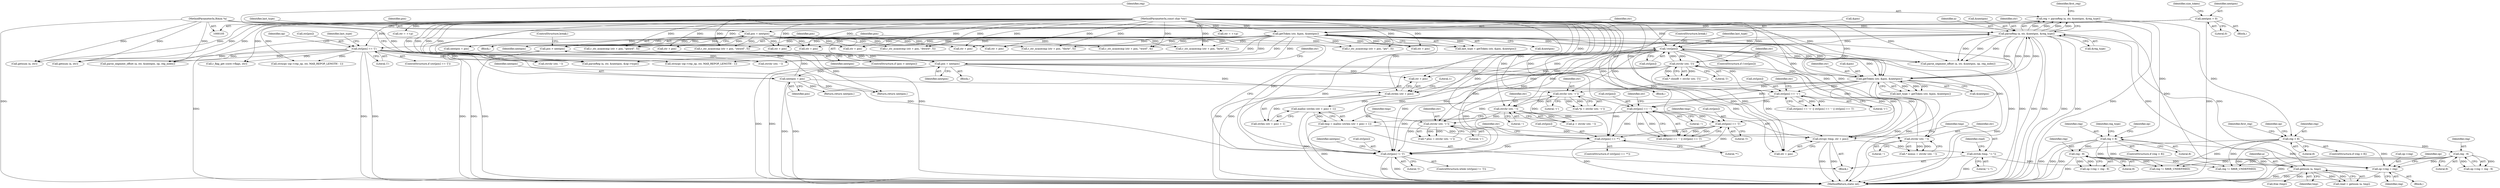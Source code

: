 digraph "0_radare2_9b46d38dd3c4de6048a488b655c7319f845af185@pointer" {
"1000554" [label="(Call,op->reg = reg)"];
"1000515" [label="(Call,reg > 8)"];
"1000497" [label="(Call,reg = parseReg (a, str, &nextpos, &reg_type))"];
"1000499" [label="(Call,parseReg (a, str, &nextpos, &reg_type))"];
"1000692" [label="(Call,getnum (a, tmp))"];
"1000106" [label="(MethodParameterIn,RAsm *a)"];
"1000686" [label="(Call,strtok (tmp, \"+-\"))"];
"1000681" [label="(Call,strcpy (tmp, str + pos))"];
"1000672" [label="(Call,tmp = malloc (strlen (str + pos) + 1))"];
"1000674" [label="(Call,malloc (strlen (str + pos) + 1))"];
"1000676" [label="(Call,strlen (str + pos))"];
"1000649" [label="(Call,strchr (str, ']'))"];
"1000643" [label="(Call,strchr (str, '-'))"];
"1000637" [label="(Call,strchr (str, '+'))"];
"1000622" [label="(Call,strchr (str, '-'))"];
"1000377" [label="(Call,!str[pos])"];
"1000385" [label="(Call,getToken (str, &pos, &nextpos))"];
"1000107" [label="(MethodParameterIn,const char *str)"];
"1000142" [label="(Call,getToken (str, &pos, &nextpos))"];
"1000361" [label="(Call,str[pos] != ']')"];
"1000468" [label="(Call,str[pos] == '*')"];
"1000404" [label="(Call,str[pos] == '-')"];
"1000398" [label="(Call,str[pos] == '+')"];
"1000409" [label="(Call,str[pos] == ']')"];
"1000314" [label="(Call,str[pos] == '[')"];
"1000608" [label="(Call,strchr (str, '+'))"];
"1000373" [label="(Call,pos = nextpos)"];
"1000368" [label="(Call,pos > nextpos)"];
"1000137" [label="(Call,pos = nextpos)"];
"1000113" [label="(Call,nextpos = 0)"];
"1000494" [label="(Call,nextpos = pos)"];
"1000528" [label="(Call,reg - 9)"];
"1000544" [label="(Call,reg - 9)"];
"1000536" [label="(Call,reg > 8)"];
"1000641" [label="(Call,* minus = strchr (str, '-'))"];
"1000624" [label="(Literal,'-')"];
"1000500" [label="(Identifier,a)"];
"1000939" [label="(Call,getnum (a, str))"];
"1000404" [label="(Call,str[pos] == '-')"];
"1000706" [label="(Call,nextpos = pos)"];
"1000142" [label="(Call,getToken (str, &pos, &nextpos))"];
"1000409" [label="(Call,str[pos] == ']')"];
"1000363" [label="(Identifier,str)"];
"1000468" [label="(Call,str[pos] == '*')"];
"1000637" [label="(Call,strchr (str, '+'))"];
"1000314" [label="(Call,str[pos] == '[')"];
"1000140" [label="(Call,last_type = getToken (str, &pos, &nextpos))"];
"1000687" [label="(Identifier,tmp)"];
"1000549" [label="(Identifier,reg_type)"];
"1000692" [label="(Call,getnum (a, tmp))"];
"1000386" [label="(Identifier,str)"];
"1000472" [label="(Literal,'*')"];
"1000672" [label="(Call,tmp = malloc (strlen (str + pos) + 1))"];
"1000497" [label="(Call,reg = parseReg (a, str, &nextpos, &reg_type))"];
"1000150" [label="(Call,r_str_ncasecmp (str + pos, \"ptr\", 3))"];
"1000411" [label="(Identifier,str)"];
"1000571" [label="(Return,return nextpos;)"];
"1000370" [label="(Identifier,nextpos)"];
"1000106" [label="(MethodParameterIn,RAsm *a)"];
"1000378" [label="(Call,str[pos])"];
"1000546" [label="(Literal,9)"];
"1000638" [label="(Identifier,str)"];
"1000413" [label="(Literal,']')"];
"1000644" [label="(Identifier,str)"];
"1000620" [label="(Call,p = strchr (str, '-'))"];
"1000368" [label="(Call,pos > nextpos)"];
"1000212" [label="(Call,str + pos)"];
"1000318" [label="(Literal,'[')"];
"1000690" [label="(Call,read = getnum (a, tmp))"];
"1000236" [label="(Call,r_str_ncasecmp (str + pos, \"qword\", 5))"];
"1000544" [label="(Call,reg - 9)"];
"1000610" [label="(Literal,'+')"];
"1000943" [label="(Identifier,nextpos)"];
"1000944" [label="(MethodReturn,static int)"];
"1000114" [label="(Identifier,nextpos)"];
"1000515" [label="(Call,reg > 8)"];
"1000385" [label="(Call,getToken (str, &pos, &nextpos))"];
"1000502" [label="(Call,&nextpos)"];
"1000868" [label="(Call,str = ++p)"];
"1000514" [label="(ControlStructure,if (reg > 8))"];
"1000555" [label="(Call,op->reg)"];
"1000141" [label="(Identifier,last_type)"];
"1000162" [label="(Call,str + pos)"];
"1000516" [label="(Identifier,reg)"];
"1000688" [label="(Literal,\"+-\")"];
"1000408" [label="(Literal,'-')"];
"1000673" [label="(Identifier,tmp)"];
"1000405" [label="(Call,str[pos])"];
"1000375" [label="(Identifier,nextpos)"];
"1000261" [label="(Call,r_str_ncasecmp (str + pos, \"oword\", 5))"];
"1000538" [label="(Literal,8)"];
"1000674" [label="(Call,malloc (strlen (str + pos) + 1))"];
"1000558" [label="(Identifier,reg)"];
"1000650" [label="(Identifier,str)"];
"1000469" [label="(Call,str[pos])"];
"1000608" [label="(Call,strchr (str, '+'))"];
"1000366" [label="(Block,)"];
"1000683" [label="(Call,str + pos)"];
"1000376" [label="(ControlStructure,if (!str[pos]))"];
"1000532" [label="(Identifier,first_reg)"];
"1000542" [label="(Identifier,op)"];
"1000639" [label="(Literal,'+')"];
"1000137" [label="(Call,pos = nextpos)"];
"1000536" [label="(Call,reg > 8)"];
"1000695" [label="(Call,free (tmp))"];
"1000507" [label="(Identifier,first_reg)"];
"1000501" [label="(Identifier,str)"];
"1000499" [label="(Call,parseReg (a, str, &nextpos, &reg_type))"];
"1000143" [label="(Identifier,str)"];
"1000682" [label="(Identifier,tmp)"];
"1000416" [label="(Call,reg != X86R_UNDEFINED)"];
"1000262" [label="(Call,str + pos)"];
"1000635" [label="(Call,* plus = strchr (str, '+'))"];
"1000365" [label="(Literal,']')"];
"1000694" [label="(Identifier,tmp)"];
"1000373" [label="(Call,pos = nextpos)"];
"1000781" [label="(Call,parse_segment_offset (a, str, &nextpos, op, reg_index))"];
"1000856" [label="(Call,strchr (str, '-'))"];
"1000138" [label="(Identifier,pos)"];
"1000237" [label="(Call,str + pos)"];
"1000119" [label="(Identifier,size_token)"];
"1000554" [label="(Call,op->reg = reg)"];
"1000323" [label="(Identifier,op)"];
"1000315" [label="(Call,str[pos])"];
"1000553" [label="(Block,)"];
"1000110" [label="(Block,)"];
"1000537" [label="(Identifier,reg)"];
"1000703" [label="(Identifier,last_type)"];
"1000504" [label="(Call,&reg_type)"];
"1000387" [label="(Call,&pos)"];
"1000545" [label="(Identifier,reg)"];
"1000374" [label="(Identifier,pos)"];
"1000151" [label="(Call,str + pos)"];
"1000113" [label="(Call,nextpos = 0)"];
"1000691" [label="(Identifier,read)"];
"1000741" [label="(Call,parseReg (a, str, &nextpos, &op->type))"];
"1000397" [label="(Call,str[pos] == '+' || str[pos] == '-' || str[pos] == ']')"];
"1000383" [label="(Call,last_type = getToken (str, &pos, &nextpos))"];
"1000496" [label="(Identifier,pos)"];
"1000645" [label="(Literal,'-')"];
"1000382" [label="(ControlStructure,break;)"];
"1000107" [label="(MethodParameterIn,const char *str)"];
"1000494" [label="(Call,nextpos = pos)"];
"1000498" [label="(Identifier,reg)"];
"1000495" [label="(Identifier,nextpos)"];
"1000211" [label="(Call,r_str_ncasecmp (str + pos, \"dword\", 5))"];
"1000287" [label="(Call,str + pos)"];
"1000530" [label="(Literal,9)"];
"1000367" [label="(ControlStructure,if (pos > nextpos))"];
"1000718" [label="(Call,strncpy (op->rep_op, str, MAX_REPOP_LENGTH - 1))"];
"1000564" [label="(Call,parse_segment_offset (a, str, &nextpos, op, reg_index))"];
"1000187" [label="(Call,str + pos)"];
"1000479" [label="(Block,)"];
"1000604" [label="(Block,)"];
"1000931" [label="(Call,str = ++p)"];
"1000360" [label="(ControlStructure,while (str[pos] != ']'))"];
"1000286" [label="(Call,r_str_ncasecmp (str + pos, \"tbyte\", 5))"];
"1000623" [label="(Identifier,str)"];
"1000146" [label="(Call,&nextpos)"];
"1000403" [label="(Call,str[pos] == '-' || str[pos] == ']')"];
"1000876" [label="(Call,getnum (a, str))"];
"1000693" [label="(Identifier,a)"];
"1000361" [label="(Call,str[pos] != ']')"];
"1000529" [label="(Identifier,reg)"];
"1000399" [label="(Call,str[pos])"];
"1000372" [label="(ControlStructure,break;)"];
"1000144" [label="(Call,&pos)"];
"1000680" [label="(Literal,1)"];
"1000384" [label="(Identifier,last_type)"];
"1000369" [label="(Identifier,pos)"];
"1000609" [label="(Identifier,str)"];
"1000681" [label="(Call,strcpy (tmp, str + pos))"];
"1000115" [label="(Literal,0)"];
"1000528" [label="(Call,reg - 9)"];
"1000186" [label="(Call,r_str_ncasecmp (str + pos, \"word\", 4))"];
"1000136" [label="(Block,)"];
"1000622" [label="(Call,strchr (str, '-'))"];
"1000161" [label="(Call,r_str_ncasecmp (str + pos, \"byte\", 4))"];
"1000675" [label="(Call,strlen (str + pos) + 1)"];
"1000467" [label="(ControlStructure,if (str[pos] == '*'))"];
"1000517" [label="(Literal,8)"];
"1000647" [label="(Call,* closeB = strchr (str, ']'))"];
"1000377" [label="(Call,!str[pos])"];
"1000406" [label="(Identifier,str)"];
"1000606" [label="(Call,*p = strchr (str, '+'))"];
"1000651" [label="(Literal,']')"];
"1000485" [label="(Call,reg != X86R_UNDEFINED)"];
"1000313" [label="(ControlStructure,if (str[pos] == '['))"];
"1000942" [label="(Return,return nextpos;)"];
"1000643" [label="(Call,strchr (str, '-'))"];
"1000398" [label="(Call,str[pos] == '+')"];
"1000561" [label="(Identifier,op)"];
"1000540" [label="(Call,op->reg = reg - 9)"];
"1000139" [label="(Identifier,nextpos)"];
"1000524" [label="(Call,op->reg = reg - 9)"];
"1000677" [label="(Call,str + pos)"];
"1000521" [label="(Identifier,op)"];
"1000535" [label="(ControlStructure,if (reg > 8))"];
"1000842" [label="(Call,r_flag_get (core->flags, str))"];
"1000410" [label="(Call,str[pos])"];
"1000389" [label="(Call,&nextpos)"];
"1000676" [label="(Call,strlen (str + pos))"];
"1000686" [label="(Call,strtok (tmp, \"+-\"))"];
"1000402" [label="(Literal,'+')"];
"1000919" [label="(Call,strchr (str, '-'))"];
"1000379" [label="(Identifier,str)"];
"1000649" [label="(Call,strchr (str, ']'))"];
"1000362" [label="(Call,str[pos])"];
"1000887" [label="(Call,strncpy (op->rep_op, str, MAX_REPOP_LENGTH - 1))"];
"1000554" -> "1000553"  [label="AST: "];
"1000554" -> "1000558"  [label="CFG: "];
"1000555" -> "1000554"  [label="AST: "];
"1000558" -> "1000554"  [label="AST: "];
"1000561" -> "1000554"  [label="CFG: "];
"1000554" -> "1000944"  [label="DDG: "];
"1000554" -> "1000944"  [label="DDG: "];
"1000515" -> "1000554"  [label="DDG: "];
"1000528" -> "1000554"  [label="DDG: "];
"1000544" -> "1000554"  [label="DDG: "];
"1000536" -> "1000554"  [label="DDG: "];
"1000515" -> "1000514"  [label="AST: "];
"1000515" -> "1000517"  [label="CFG: "];
"1000516" -> "1000515"  [label="AST: "];
"1000517" -> "1000515"  [label="AST: "];
"1000521" -> "1000515"  [label="CFG: "];
"1000532" -> "1000515"  [label="CFG: "];
"1000515" -> "1000944"  [label="DDG: "];
"1000515" -> "1000944"  [label="DDG: "];
"1000515" -> "1000416"  [label="DDG: "];
"1000515" -> "1000485"  [label="DDG: "];
"1000497" -> "1000515"  [label="DDG: "];
"1000515" -> "1000528"  [label="DDG: "];
"1000497" -> "1000479"  [label="AST: "];
"1000497" -> "1000499"  [label="CFG: "];
"1000498" -> "1000497"  [label="AST: "];
"1000499" -> "1000497"  [label="AST: "];
"1000507" -> "1000497"  [label="CFG: "];
"1000497" -> "1000944"  [label="DDG: "];
"1000499" -> "1000497"  [label="DDG: "];
"1000499" -> "1000497"  [label="DDG: "];
"1000499" -> "1000497"  [label="DDG: "];
"1000499" -> "1000497"  [label="DDG: "];
"1000497" -> "1000536"  [label="DDG: "];
"1000499" -> "1000504"  [label="CFG: "];
"1000500" -> "1000499"  [label="AST: "];
"1000501" -> "1000499"  [label="AST: "];
"1000502" -> "1000499"  [label="AST: "];
"1000504" -> "1000499"  [label="AST: "];
"1000499" -> "1000944"  [label="DDG: "];
"1000499" -> "1000944"  [label="DDG: "];
"1000499" -> "1000944"  [label="DDG: "];
"1000499" -> "1000944"  [label="DDG: "];
"1000499" -> "1000361"  [label="DDG: "];
"1000499" -> "1000377"  [label="DDG: "];
"1000499" -> "1000385"  [label="DDG: "];
"1000499" -> "1000385"  [label="DDG: "];
"1000692" -> "1000499"  [label="DDG: "];
"1000106" -> "1000499"  [label="DDG: "];
"1000377" -> "1000499"  [label="DDG: "];
"1000385" -> "1000499"  [label="DDG: "];
"1000385" -> "1000499"  [label="DDG: "];
"1000107" -> "1000499"  [label="DDG: "];
"1000499" -> "1000564"  [label="DDG: "];
"1000499" -> "1000564"  [label="DDG: "];
"1000499" -> "1000564"  [label="DDG: "];
"1000499" -> "1000692"  [label="DDG: "];
"1000692" -> "1000690"  [label="AST: "];
"1000692" -> "1000694"  [label="CFG: "];
"1000693" -> "1000692"  [label="AST: "];
"1000694" -> "1000692"  [label="AST: "];
"1000690" -> "1000692"  [label="CFG: "];
"1000692" -> "1000944"  [label="DDG: "];
"1000692" -> "1000690"  [label="DDG: "];
"1000692" -> "1000690"  [label="DDG: "];
"1000106" -> "1000692"  [label="DDG: "];
"1000686" -> "1000692"  [label="DDG: "];
"1000692" -> "1000695"  [label="DDG: "];
"1000106" -> "1000105"  [label="AST: "];
"1000106" -> "1000944"  [label="DDG: "];
"1000106" -> "1000564"  [label="DDG: "];
"1000106" -> "1000741"  [label="DDG: "];
"1000106" -> "1000781"  [label="DDG: "];
"1000106" -> "1000876"  [label="DDG: "];
"1000106" -> "1000939"  [label="DDG: "];
"1000686" -> "1000604"  [label="AST: "];
"1000686" -> "1000688"  [label="CFG: "];
"1000687" -> "1000686"  [label="AST: "];
"1000688" -> "1000686"  [label="AST: "];
"1000691" -> "1000686"  [label="CFG: "];
"1000686" -> "1000944"  [label="DDG: "];
"1000681" -> "1000686"  [label="DDG: "];
"1000681" -> "1000604"  [label="AST: "];
"1000681" -> "1000683"  [label="CFG: "];
"1000682" -> "1000681"  [label="AST: "];
"1000683" -> "1000681"  [label="AST: "];
"1000687" -> "1000681"  [label="CFG: "];
"1000681" -> "1000944"  [label="DDG: "];
"1000681" -> "1000944"  [label="DDG: "];
"1000672" -> "1000681"  [label="DDG: "];
"1000377" -> "1000681"  [label="DDG: "];
"1000107" -> "1000681"  [label="DDG: "];
"1000649" -> "1000681"  [label="DDG: "];
"1000373" -> "1000681"  [label="DDG: "];
"1000672" -> "1000604"  [label="AST: "];
"1000672" -> "1000674"  [label="CFG: "];
"1000673" -> "1000672"  [label="AST: "];
"1000674" -> "1000672"  [label="AST: "];
"1000682" -> "1000672"  [label="CFG: "];
"1000672" -> "1000944"  [label="DDG: "];
"1000674" -> "1000672"  [label="DDG: "];
"1000674" -> "1000675"  [label="CFG: "];
"1000675" -> "1000674"  [label="AST: "];
"1000674" -> "1000944"  [label="DDG: "];
"1000676" -> "1000674"  [label="DDG: "];
"1000676" -> "1000675"  [label="AST: "];
"1000676" -> "1000677"  [label="CFG: "];
"1000677" -> "1000676"  [label="AST: "];
"1000680" -> "1000676"  [label="CFG: "];
"1000676" -> "1000675"  [label="DDG: "];
"1000649" -> "1000676"  [label="DDG: "];
"1000377" -> "1000676"  [label="DDG: "];
"1000107" -> "1000676"  [label="DDG: "];
"1000373" -> "1000676"  [label="DDG: "];
"1000649" -> "1000647"  [label="AST: "];
"1000649" -> "1000651"  [label="CFG: "];
"1000650" -> "1000649"  [label="AST: "];
"1000651" -> "1000649"  [label="AST: "];
"1000647" -> "1000649"  [label="CFG: "];
"1000649" -> "1000361"  [label="DDG: "];
"1000649" -> "1000377"  [label="DDG: "];
"1000649" -> "1000385"  [label="DDG: "];
"1000649" -> "1000647"  [label="DDG: "];
"1000649" -> "1000647"  [label="DDG: "];
"1000643" -> "1000649"  [label="DDG: "];
"1000377" -> "1000649"  [label="DDG: "];
"1000107" -> "1000649"  [label="DDG: "];
"1000649" -> "1000677"  [label="DDG: "];
"1000649" -> "1000683"  [label="DDG: "];
"1000643" -> "1000641"  [label="AST: "];
"1000643" -> "1000645"  [label="CFG: "];
"1000644" -> "1000643"  [label="AST: "];
"1000645" -> "1000643"  [label="AST: "];
"1000641" -> "1000643"  [label="CFG: "];
"1000643" -> "1000641"  [label="DDG: "];
"1000643" -> "1000641"  [label="DDG: "];
"1000637" -> "1000643"  [label="DDG: "];
"1000377" -> "1000643"  [label="DDG: "];
"1000107" -> "1000643"  [label="DDG: "];
"1000637" -> "1000635"  [label="AST: "];
"1000637" -> "1000639"  [label="CFG: "];
"1000638" -> "1000637"  [label="AST: "];
"1000639" -> "1000637"  [label="AST: "];
"1000635" -> "1000637"  [label="CFG: "];
"1000637" -> "1000635"  [label="DDG: "];
"1000637" -> "1000635"  [label="DDG: "];
"1000622" -> "1000637"  [label="DDG: "];
"1000377" -> "1000637"  [label="DDG: "];
"1000608" -> "1000637"  [label="DDG: "];
"1000107" -> "1000637"  [label="DDG: "];
"1000622" -> "1000620"  [label="AST: "];
"1000622" -> "1000624"  [label="CFG: "];
"1000623" -> "1000622"  [label="AST: "];
"1000624" -> "1000622"  [label="AST: "];
"1000620" -> "1000622"  [label="CFG: "];
"1000622" -> "1000620"  [label="DDG: "];
"1000622" -> "1000620"  [label="DDG: "];
"1000377" -> "1000622"  [label="DDG: "];
"1000608" -> "1000622"  [label="DDG: "];
"1000107" -> "1000622"  [label="DDG: "];
"1000377" -> "1000376"  [label="AST: "];
"1000377" -> "1000378"  [label="CFG: "];
"1000378" -> "1000377"  [label="AST: "];
"1000382" -> "1000377"  [label="CFG: "];
"1000384" -> "1000377"  [label="CFG: "];
"1000377" -> "1000944"  [label="DDG: "];
"1000377" -> "1000944"  [label="DDG: "];
"1000377" -> "1000361"  [label="DDG: "];
"1000385" -> "1000377"  [label="DDG: "];
"1000361" -> "1000377"  [label="DDG: "];
"1000107" -> "1000377"  [label="DDG: "];
"1000142" -> "1000377"  [label="DDG: "];
"1000377" -> "1000385"  [label="DDG: "];
"1000377" -> "1000398"  [label="DDG: "];
"1000377" -> "1000564"  [label="DDG: "];
"1000377" -> "1000608"  [label="DDG: "];
"1000377" -> "1000677"  [label="DDG: "];
"1000377" -> "1000683"  [label="DDG: "];
"1000385" -> "1000383"  [label="AST: "];
"1000385" -> "1000389"  [label="CFG: "];
"1000386" -> "1000385"  [label="AST: "];
"1000387" -> "1000385"  [label="AST: "];
"1000389" -> "1000385"  [label="AST: "];
"1000383" -> "1000385"  [label="CFG: "];
"1000385" -> "1000944"  [label="DDG: "];
"1000385" -> "1000944"  [label="DDG: "];
"1000385" -> "1000944"  [label="DDG: "];
"1000385" -> "1000361"  [label="DDG: "];
"1000385" -> "1000383"  [label="DDG: "];
"1000385" -> "1000383"  [label="DDG: "];
"1000385" -> "1000383"  [label="DDG: "];
"1000107" -> "1000385"  [label="DDG: "];
"1000142" -> "1000385"  [label="DDG: "];
"1000142" -> "1000385"  [label="DDG: "];
"1000142" -> "1000385"  [label="DDG: "];
"1000385" -> "1000398"  [label="DDG: "];
"1000385" -> "1000404"  [label="DDG: "];
"1000385" -> "1000409"  [label="DDG: "];
"1000385" -> "1000468"  [label="DDG: "];
"1000385" -> "1000608"  [label="DDG: "];
"1000107" -> "1000105"  [label="AST: "];
"1000107" -> "1000944"  [label="DDG: "];
"1000107" -> "1000142"  [label="DDG: "];
"1000107" -> "1000150"  [label="DDG: "];
"1000107" -> "1000151"  [label="DDG: "];
"1000107" -> "1000161"  [label="DDG: "];
"1000107" -> "1000162"  [label="DDG: "];
"1000107" -> "1000186"  [label="DDG: "];
"1000107" -> "1000187"  [label="DDG: "];
"1000107" -> "1000211"  [label="DDG: "];
"1000107" -> "1000212"  [label="DDG: "];
"1000107" -> "1000236"  [label="DDG: "];
"1000107" -> "1000237"  [label="DDG: "];
"1000107" -> "1000261"  [label="DDG: "];
"1000107" -> "1000262"  [label="DDG: "];
"1000107" -> "1000286"  [label="DDG: "];
"1000107" -> "1000287"  [label="DDG: "];
"1000107" -> "1000314"  [label="DDG: "];
"1000107" -> "1000361"  [label="DDG: "];
"1000107" -> "1000398"  [label="DDG: "];
"1000107" -> "1000404"  [label="DDG: "];
"1000107" -> "1000409"  [label="DDG: "];
"1000107" -> "1000468"  [label="DDG: "];
"1000107" -> "1000564"  [label="DDG: "];
"1000107" -> "1000608"  [label="DDG: "];
"1000107" -> "1000677"  [label="DDG: "];
"1000107" -> "1000683"  [label="DDG: "];
"1000107" -> "1000718"  [label="DDG: "];
"1000107" -> "1000741"  [label="DDG: "];
"1000107" -> "1000781"  [label="DDG: "];
"1000107" -> "1000842"  [label="DDG: "];
"1000107" -> "1000856"  [label="DDG: "];
"1000107" -> "1000868"  [label="DDG: "];
"1000107" -> "1000876"  [label="DDG: "];
"1000107" -> "1000887"  [label="DDG: "];
"1000107" -> "1000919"  [label="DDG: "];
"1000107" -> "1000931"  [label="DDG: "];
"1000107" -> "1000939"  [label="DDG: "];
"1000142" -> "1000140"  [label="AST: "];
"1000142" -> "1000146"  [label="CFG: "];
"1000143" -> "1000142"  [label="AST: "];
"1000144" -> "1000142"  [label="AST: "];
"1000146" -> "1000142"  [label="AST: "];
"1000140" -> "1000142"  [label="CFG: "];
"1000142" -> "1000944"  [label="DDG: "];
"1000142" -> "1000944"  [label="DDG: "];
"1000142" -> "1000140"  [label="DDG: "];
"1000142" -> "1000140"  [label="DDG: "];
"1000142" -> "1000140"  [label="DDG: "];
"1000142" -> "1000150"  [label="DDG: "];
"1000142" -> "1000151"  [label="DDG: "];
"1000142" -> "1000161"  [label="DDG: "];
"1000142" -> "1000162"  [label="DDG: "];
"1000142" -> "1000186"  [label="DDG: "];
"1000142" -> "1000187"  [label="DDG: "];
"1000142" -> "1000211"  [label="DDG: "];
"1000142" -> "1000212"  [label="DDG: "];
"1000142" -> "1000236"  [label="DDG: "];
"1000142" -> "1000237"  [label="DDG: "];
"1000142" -> "1000261"  [label="DDG: "];
"1000142" -> "1000262"  [label="DDG: "];
"1000142" -> "1000286"  [label="DDG: "];
"1000142" -> "1000287"  [label="DDG: "];
"1000142" -> "1000314"  [label="DDG: "];
"1000142" -> "1000361"  [label="DDG: "];
"1000142" -> "1000718"  [label="DDG: "];
"1000142" -> "1000741"  [label="DDG: "];
"1000142" -> "1000741"  [label="DDG: "];
"1000142" -> "1000919"  [label="DDG: "];
"1000361" -> "1000360"  [label="AST: "];
"1000361" -> "1000365"  [label="CFG: "];
"1000362" -> "1000361"  [label="AST: "];
"1000365" -> "1000361"  [label="AST: "];
"1000369" -> "1000361"  [label="CFG: "];
"1000943" -> "1000361"  [label="CFG: "];
"1000361" -> "1000944"  [label="DDG: "];
"1000361" -> "1000944"  [label="DDG: "];
"1000468" -> "1000361"  [label="DDG: "];
"1000409" -> "1000361"  [label="DDG: "];
"1000398" -> "1000361"  [label="DDG: "];
"1000404" -> "1000361"  [label="DDG: "];
"1000314" -> "1000361"  [label="DDG: "];
"1000468" -> "1000467"  [label="AST: "];
"1000468" -> "1000472"  [label="CFG: "];
"1000469" -> "1000468"  [label="AST: "];
"1000472" -> "1000468"  [label="AST: "];
"1000363" -> "1000468"  [label="CFG: "];
"1000468" -> "1000944"  [label="DDG: "];
"1000404" -> "1000468"  [label="DDG: "];
"1000409" -> "1000468"  [label="DDG: "];
"1000398" -> "1000468"  [label="DDG: "];
"1000404" -> "1000403"  [label="AST: "];
"1000404" -> "1000408"  [label="CFG: "];
"1000405" -> "1000404"  [label="AST: "];
"1000408" -> "1000404"  [label="AST: "];
"1000411" -> "1000404"  [label="CFG: "];
"1000403" -> "1000404"  [label="CFG: "];
"1000404" -> "1000403"  [label="DDG: "];
"1000404" -> "1000403"  [label="DDG: "];
"1000398" -> "1000404"  [label="DDG: "];
"1000404" -> "1000409"  [label="DDG: "];
"1000398" -> "1000397"  [label="AST: "];
"1000398" -> "1000402"  [label="CFG: "];
"1000399" -> "1000398"  [label="AST: "];
"1000402" -> "1000398"  [label="AST: "];
"1000406" -> "1000398"  [label="CFG: "];
"1000397" -> "1000398"  [label="CFG: "];
"1000398" -> "1000397"  [label="DDG: "];
"1000398" -> "1000397"  [label="DDG: "];
"1000409" -> "1000403"  [label="AST: "];
"1000409" -> "1000413"  [label="CFG: "];
"1000410" -> "1000409"  [label="AST: "];
"1000413" -> "1000409"  [label="AST: "];
"1000403" -> "1000409"  [label="CFG: "];
"1000409" -> "1000403"  [label="DDG: "];
"1000409" -> "1000403"  [label="DDG: "];
"1000314" -> "1000313"  [label="AST: "];
"1000314" -> "1000318"  [label="CFG: "];
"1000315" -> "1000314"  [label="AST: "];
"1000318" -> "1000314"  [label="AST: "];
"1000323" -> "1000314"  [label="CFG: "];
"1000703" -> "1000314"  [label="CFG: "];
"1000314" -> "1000944"  [label="DDG: "];
"1000314" -> "1000944"  [label="DDG: "];
"1000314" -> "1000718"  [label="DDG: "];
"1000314" -> "1000741"  [label="DDG: "];
"1000314" -> "1000781"  [label="DDG: "];
"1000314" -> "1000842"  [label="DDG: "];
"1000314" -> "1000856"  [label="DDG: "];
"1000314" -> "1000876"  [label="DDG: "];
"1000314" -> "1000887"  [label="DDG: "];
"1000314" -> "1000919"  [label="DDG: "];
"1000314" -> "1000939"  [label="DDG: "];
"1000608" -> "1000606"  [label="AST: "];
"1000608" -> "1000610"  [label="CFG: "];
"1000609" -> "1000608"  [label="AST: "];
"1000610" -> "1000608"  [label="AST: "];
"1000606" -> "1000608"  [label="CFG: "];
"1000608" -> "1000606"  [label="DDG: "];
"1000608" -> "1000606"  [label="DDG: "];
"1000373" -> "1000366"  [label="AST: "];
"1000373" -> "1000375"  [label="CFG: "];
"1000374" -> "1000373"  [label="AST: "];
"1000375" -> "1000373"  [label="AST: "];
"1000379" -> "1000373"  [label="CFG: "];
"1000373" -> "1000944"  [label="DDG: "];
"1000373" -> "1000944"  [label="DDG: "];
"1000373" -> "1000368"  [label="DDG: "];
"1000368" -> "1000373"  [label="DDG: "];
"1000373" -> "1000494"  [label="DDG: "];
"1000373" -> "1000677"  [label="DDG: "];
"1000373" -> "1000683"  [label="DDG: "];
"1000368" -> "1000367"  [label="AST: "];
"1000368" -> "1000370"  [label="CFG: "];
"1000369" -> "1000368"  [label="AST: "];
"1000370" -> "1000368"  [label="AST: "];
"1000372" -> "1000368"  [label="CFG: "];
"1000374" -> "1000368"  [label="CFG: "];
"1000368" -> "1000944"  [label="DDG: "];
"1000368" -> "1000944"  [label="DDG: "];
"1000368" -> "1000944"  [label="DDG: "];
"1000137" -> "1000368"  [label="DDG: "];
"1000113" -> "1000368"  [label="DDG: "];
"1000494" -> "1000368"  [label="DDG: "];
"1000368" -> "1000942"  [label="DDG: "];
"1000137" -> "1000136"  [label="AST: "];
"1000137" -> "1000139"  [label="CFG: "];
"1000138" -> "1000137"  [label="AST: "];
"1000139" -> "1000137"  [label="AST: "];
"1000141" -> "1000137"  [label="CFG: "];
"1000137" -> "1000944"  [label="DDG: "];
"1000113" -> "1000137"  [label="DDG: "];
"1000137" -> "1000150"  [label="DDG: "];
"1000137" -> "1000151"  [label="DDG: "];
"1000137" -> "1000161"  [label="DDG: "];
"1000137" -> "1000162"  [label="DDG: "];
"1000137" -> "1000186"  [label="DDG: "];
"1000137" -> "1000187"  [label="DDG: "];
"1000137" -> "1000211"  [label="DDG: "];
"1000137" -> "1000212"  [label="DDG: "];
"1000137" -> "1000236"  [label="DDG: "];
"1000137" -> "1000237"  [label="DDG: "];
"1000137" -> "1000261"  [label="DDG: "];
"1000137" -> "1000262"  [label="DDG: "];
"1000137" -> "1000286"  [label="DDG: "];
"1000137" -> "1000287"  [label="DDG: "];
"1000137" -> "1000706"  [label="DDG: "];
"1000113" -> "1000110"  [label="AST: "];
"1000113" -> "1000115"  [label="CFG: "];
"1000114" -> "1000113"  [label="AST: "];
"1000115" -> "1000113"  [label="AST: "];
"1000119" -> "1000113"  [label="CFG: "];
"1000113" -> "1000944"  [label="DDG: "];
"1000113" -> "1000942"  [label="DDG: "];
"1000494" -> "1000479"  [label="AST: "];
"1000494" -> "1000496"  [label="CFG: "];
"1000495" -> "1000494"  [label="AST: "];
"1000496" -> "1000494"  [label="AST: "];
"1000498" -> "1000494"  [label="CFG: "];
"1000494" -> "1000944"  [label="DDG: "];
"1000494" -> "1000944"  [label="DDG: "];
"1000494" -> "1000571"  [label="DDG: "];
"1000494" -> "1000942"  [label="DDG: "];
"1000528" -> "1000524"  [label="AST: "];
"1000528" -> "1000530"  [label="CFG: "];
"1000529" -> "1000528"  [label="AST: "];
"1000530" -> "1000528"  [label="AST: "];
"1000524" -> "1000528"  [label="CFG: "];
"1000528" -> "1000944"  [label="DDG: "];
"1000528" -> "1000416"  [label="DDG: "];
"1000528" -> "1000485"  [label="DDG: "];
"1000528" -> "1000524"  [label="DDG: "];
"1000528" -> "1000524"  [label="DDG: "];
"1000544" -> "1000540"  [label="AST: "];
"1000544" -> "1000546"  [label="CFG: "];
"1000545" -> "1000544"  [label="AST: "];
"1000546" -> "1000544"  [label="AST: "];
"1000540" -> "1000544"  [label="CFG: "];
"1000544" -> "1000944"  [label="DDG: "];
"1000544" -> "1000416"  [label="DDG: "];
"1000544" -> "1000485"  [label="DDG: "];
"1000544" -> "1000540"  [label="DDG: "];
"1000544" -> "1000540"  [label="DDG: "];
"1000536" -> "1000544"  [label="DDG: "];
"1000536" -> "1000535"  [label="AST: "];
"1000536" -> "1000538"  [label="CFG: "];
"1000537" -> "1000536"  [label="AST: "];
"1000538" -> "1000536"  [label="AST: "];
"1000542" -> "1000536"  [label="CFG: "];
"1000549" -> "1000536"  [label="CFG: "];
"1000536" -> "1000944"  [label="DDG: "];
"1000536" -> "1000944"  [label="DDG: "];
"1000536" -> "1000416"  [label="DDG: "];
"1000536" -> "1000485"  [label="DDG: "];
}
